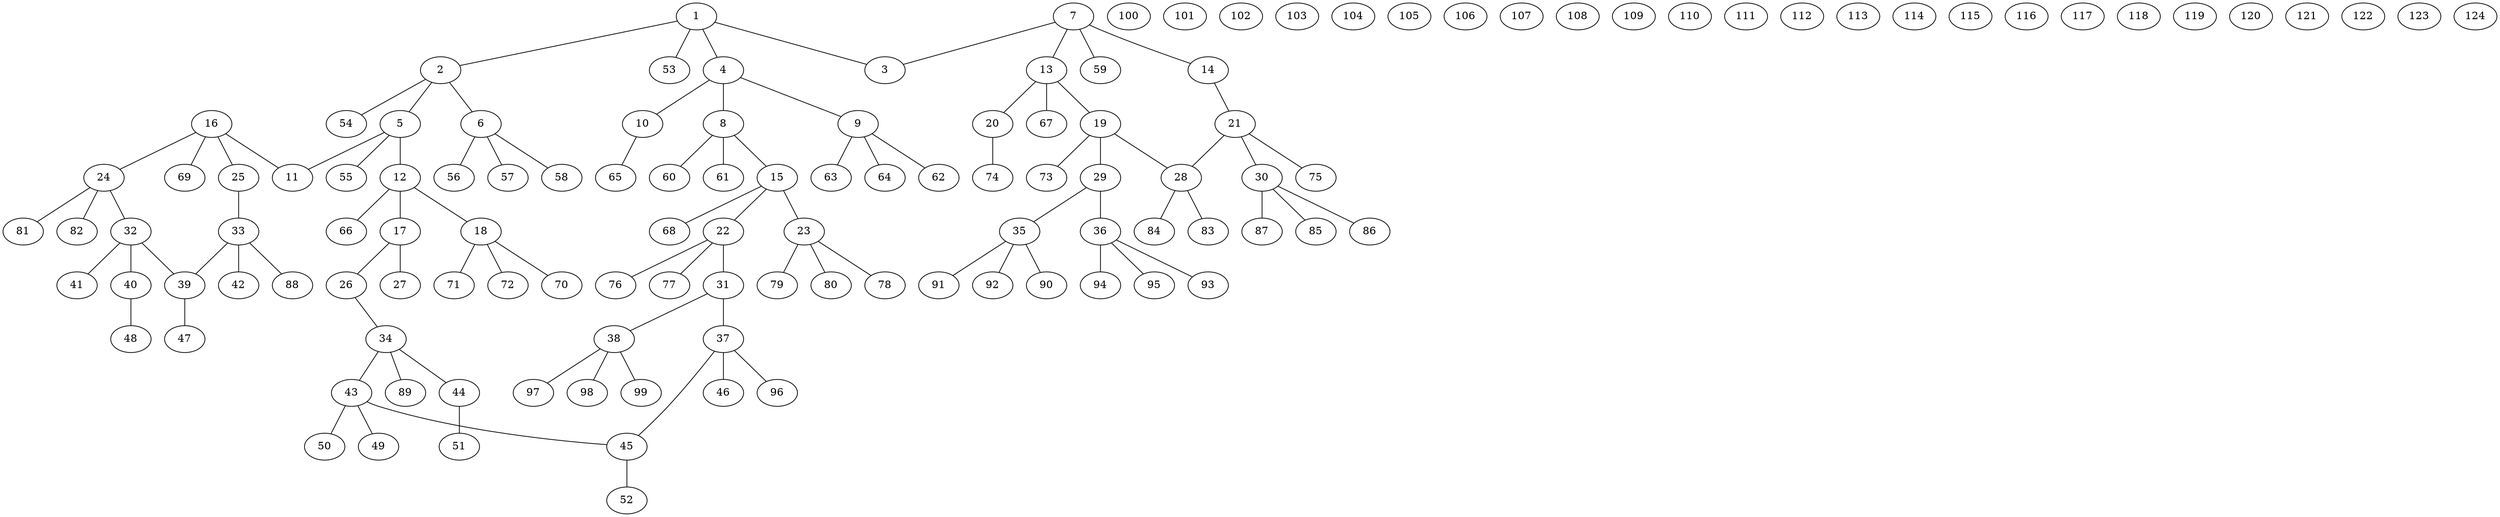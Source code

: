 graph molecule_296 {
	1	 [chem=C];
	2	 [chem=C];
	1 -- 2	 [valence=1];
	3	 [chem=O];
	1 -- 3	 [valence=1];
	4	 [chem=C];
	1 -- 4	 [valence=1];
	53	 [chem=H];
	1 -- 53	 [valence=1];
	5	 [chem=C];
	2 -- 5	 [valence=1];
	6	 [chem=C];
	2 -- 6	 [valence=1];
	54	 [chem=H];
	2 -- 54	 [valence=1];
	8	 [chem=C];
	4 -- 8	 [valence=1];
	9	 [chem=C];
	4 -- 9	 [valence=1];
	10	 [chem=O];
	4 -- 10	 [valence=1];
	11	 [chem=O];
	5 -- 11	 [valence=1];
	12	 [chem=C];
	5 -- 12	 [valence=1];
	55	 [chem=H];
	5 -- 55	 [valence=1];
	56	 [chem=H];
	6 -- 56	 [valence=1];
	57	 [chem=H];
	6 -- 57	 [valence=1];
	58	 [chem=H];
	6 -- 58	 [valence=1];
	7	 [chem=C];
	7 -- 3	 [valence=1];
	13	 [chem=C];
	7 -- 13	 [valence=1];
	14	 [chem=O];
	7 -- 14	 [valence=1];
	59	 [chem=H];
	7 -- 59	 [valence=1];
	15	 [chem=C];
	8 -- 15	 [valence=1];
	60	 [chem=H];
	8 -- 60	 [valence=1];
	61	 [chem=H];
	8 -- 61	 [valence=1];
	62	 [chem=H];
	9 -- 62	 [valence=1];
	63	 [chem=H];
	9 -- 63	 [valence=1];
	64	 [chem=H];
	9 -- 64	 [valence=1];
	65	 [chem=H];
	10 -- 65	 [valence=1];
	17	 [chem=C];
	12 -- 17	 [valence=1];
	18	 [chem=C];
	12 -- 18	 [valence=1];
	66	 [chem=H];
	12 -- 66	 [valence=1];
	19	 [chem=C];
	13 -- 19	 [valence=1];
	20	 [chem=O];
	13 -- 20	 [valence=1];
	67	 [chem=H];
	13 -- 67	 [valence=1];
	21	 [chem=C];
	14 -- 21	 [valence=1];
	22	 [chem=C];
	15 -- 22	 [valence=1];
	23	 [chem=C];
	15 -- 23	 [valence=1];
	68	 [chem=H];
	15 -- 68	 [valence=1];
	16	 [chem=C];
	16 -- 11	 [valence=1];
	24	 [chem=C];
	16 -- 24	 [valence=1];
	25	 [chem=O];
	16 -- 25	 [valence=1];
	69	 [chem=H];
	16 -- 69	 [valence=1];
	26	 [chem=O];
	17 -- 26	 [valence=1];
	27	 [chem=O];
	17 -- 27	 [valence=2];
	70	 [chem=H];
	18 -- 70	 [valence=1];
	71	 [chem=H];
	18 -- 71	 [valence=1];
	72	 [chem=H];
	18 -- 72	 [valence=1];
	28	 [chem=C];
	19 -- 28	 [valence=1];
	29	 [chem=N];
	19 -- 29	 [valence=1];
	73	 [chem=H];
	19 -- 73	 [valence=1];
	74	 [chem=H];
	20 -- 74	 [valence=1];
	21 -- 28	 [valence=1];
	30	 [chem=C];
	21 -- 30	 [valence=1];
	75	 [chem=H];
	21 -- 75	 [valence=1];
	31	 [chem=N];
	22 -- 31	 [valence=1];
	76	 [chem=H];
	22 -- 76	 [valence=1];
	77	 [chem=H];
	22 -- 77	 [valence=1];
	78	 [chem=H];
	23 -- 78	 [valence=1];
	79	 [chem=H];
	23 -- 79	 [valence=1];
	80	 [chem=H];
	23 -- 80	 [valence=1];
	32	 [chem=C];
	24 -- 32	 [valence=1];
	81	 [chem=H];
	24 -- 81	 [valence=1];
	82	 [chem=H];
	24 -- 82	 [valence=1];
	33	 [chem=C];
	25 -- 33	 [valence=1];
	34	 [chem=C];
	26 -- 34	 [valence=1];
	83	 [chem=H];
	28 -- 83	 [valence=1];
	84	 [chem=H];
	28 -- 84	 [valence=1];
	35	 [chem=C];
	29 -- 35	 [valence=1];
	36	 [chem=C];
	29 -- 36	 [valence=1];
	85	 [chem=H];
	30 -- 85	 [valence=1];
	86	 [chem=H];
	30 -- 86	 [valence=1];
	87	 [chem=H];
	30 -- 87	 [valence=1];
	37	 [chem=C];
	31 -- 37	 [valence=1];
	38	 [chem=C];
	31 -- 38	 [valence=1];
	39	 [chem=C];
	32 -- 39	 [valence=1];
	40	 [chem=O];
	32 -- 40	 [valence=1];
	41	 [chem=C];
	32 -- 41	 [valence=1];
	33 -- 39	 [valence=1];
	42	 [chem=C];
	33 -- 42	 [valence=1];
	88	 [chem=H];
	33 -- 88	 [valence=1];
	43	 [chem=C];
	34 -- 43	 [valence=1];
	44	 [chem=C];
	34 -- 44	 [valence=1];
	89	 [chem=H];
	34 -- 89	 [valence=1];
	90	 [chem=H];
	35 -- 90	 [valence=1];
	91	 [chem=H];
	35 -- 91	 [valence=1];
	92	 [chem=H];
	35 -- 92	 [valence=1];
	93	 [chem=H];
	36 -- 93	 [valence=1];
	94	 [chem=H];
	36 -- 94	 [valence=1];
	95	 [chem=H];
	36 -- 95	 [valence=1];
	45	 [chem=C];
	37 -- 45	 [valence=1];
	46	 [chem=C];
	37 -- 46	 [valence=1];
	96	 [chem=H];
	37 -- 96	 [valence=1];
	97	 [chem=H];
	38 -- 97	 [valence=1];
	98	 [chem=H];
	38 -- 98	 [valence=1];
	99	 [chem=H];
	38 -- 99	 [valence=1];
	47	 [chem=O];
	39 -- 47	 [valence=1];
	48	 [chem=C];
	40 -- 48	 [valence=1];
	43 -- 45	 [valence=1];
	49	 [chem=C];
	43 -- 49	 [valence=1];
	50	 [chem=O];
	43 -- 50	 [valence=1];
	51	 [chem=C];
	44 -- 51	 [valence=1];
	52	 [chem=O];
	45 -- 52	 [valence=1];
	100	 [chem=H];
	101	 [chem=H];
	102	 [chem=H];
	103	 [chem=H];
	104	 [chem=H];
	105	 [chem=H];
	106	 [chem=H];
	107	 [chem=H];
	108	 [chem=H];
	109	 [chem=H];
	110	 [chem=H];
	111	 [chem=H];
	112	 [chem=H];
	113	 [chem=H];
	114	 [chem=H];
	115	 [chem=H];
	116	 [chem=H];
	117	 [chem=H];
	118	 [chem=H];
	119	 [chem=H];
	120	 [chem=H];
	121	 [chem=H];
	122	 [chem=H];
	123	 [chem=H];
	124	 [chem=H];
}
